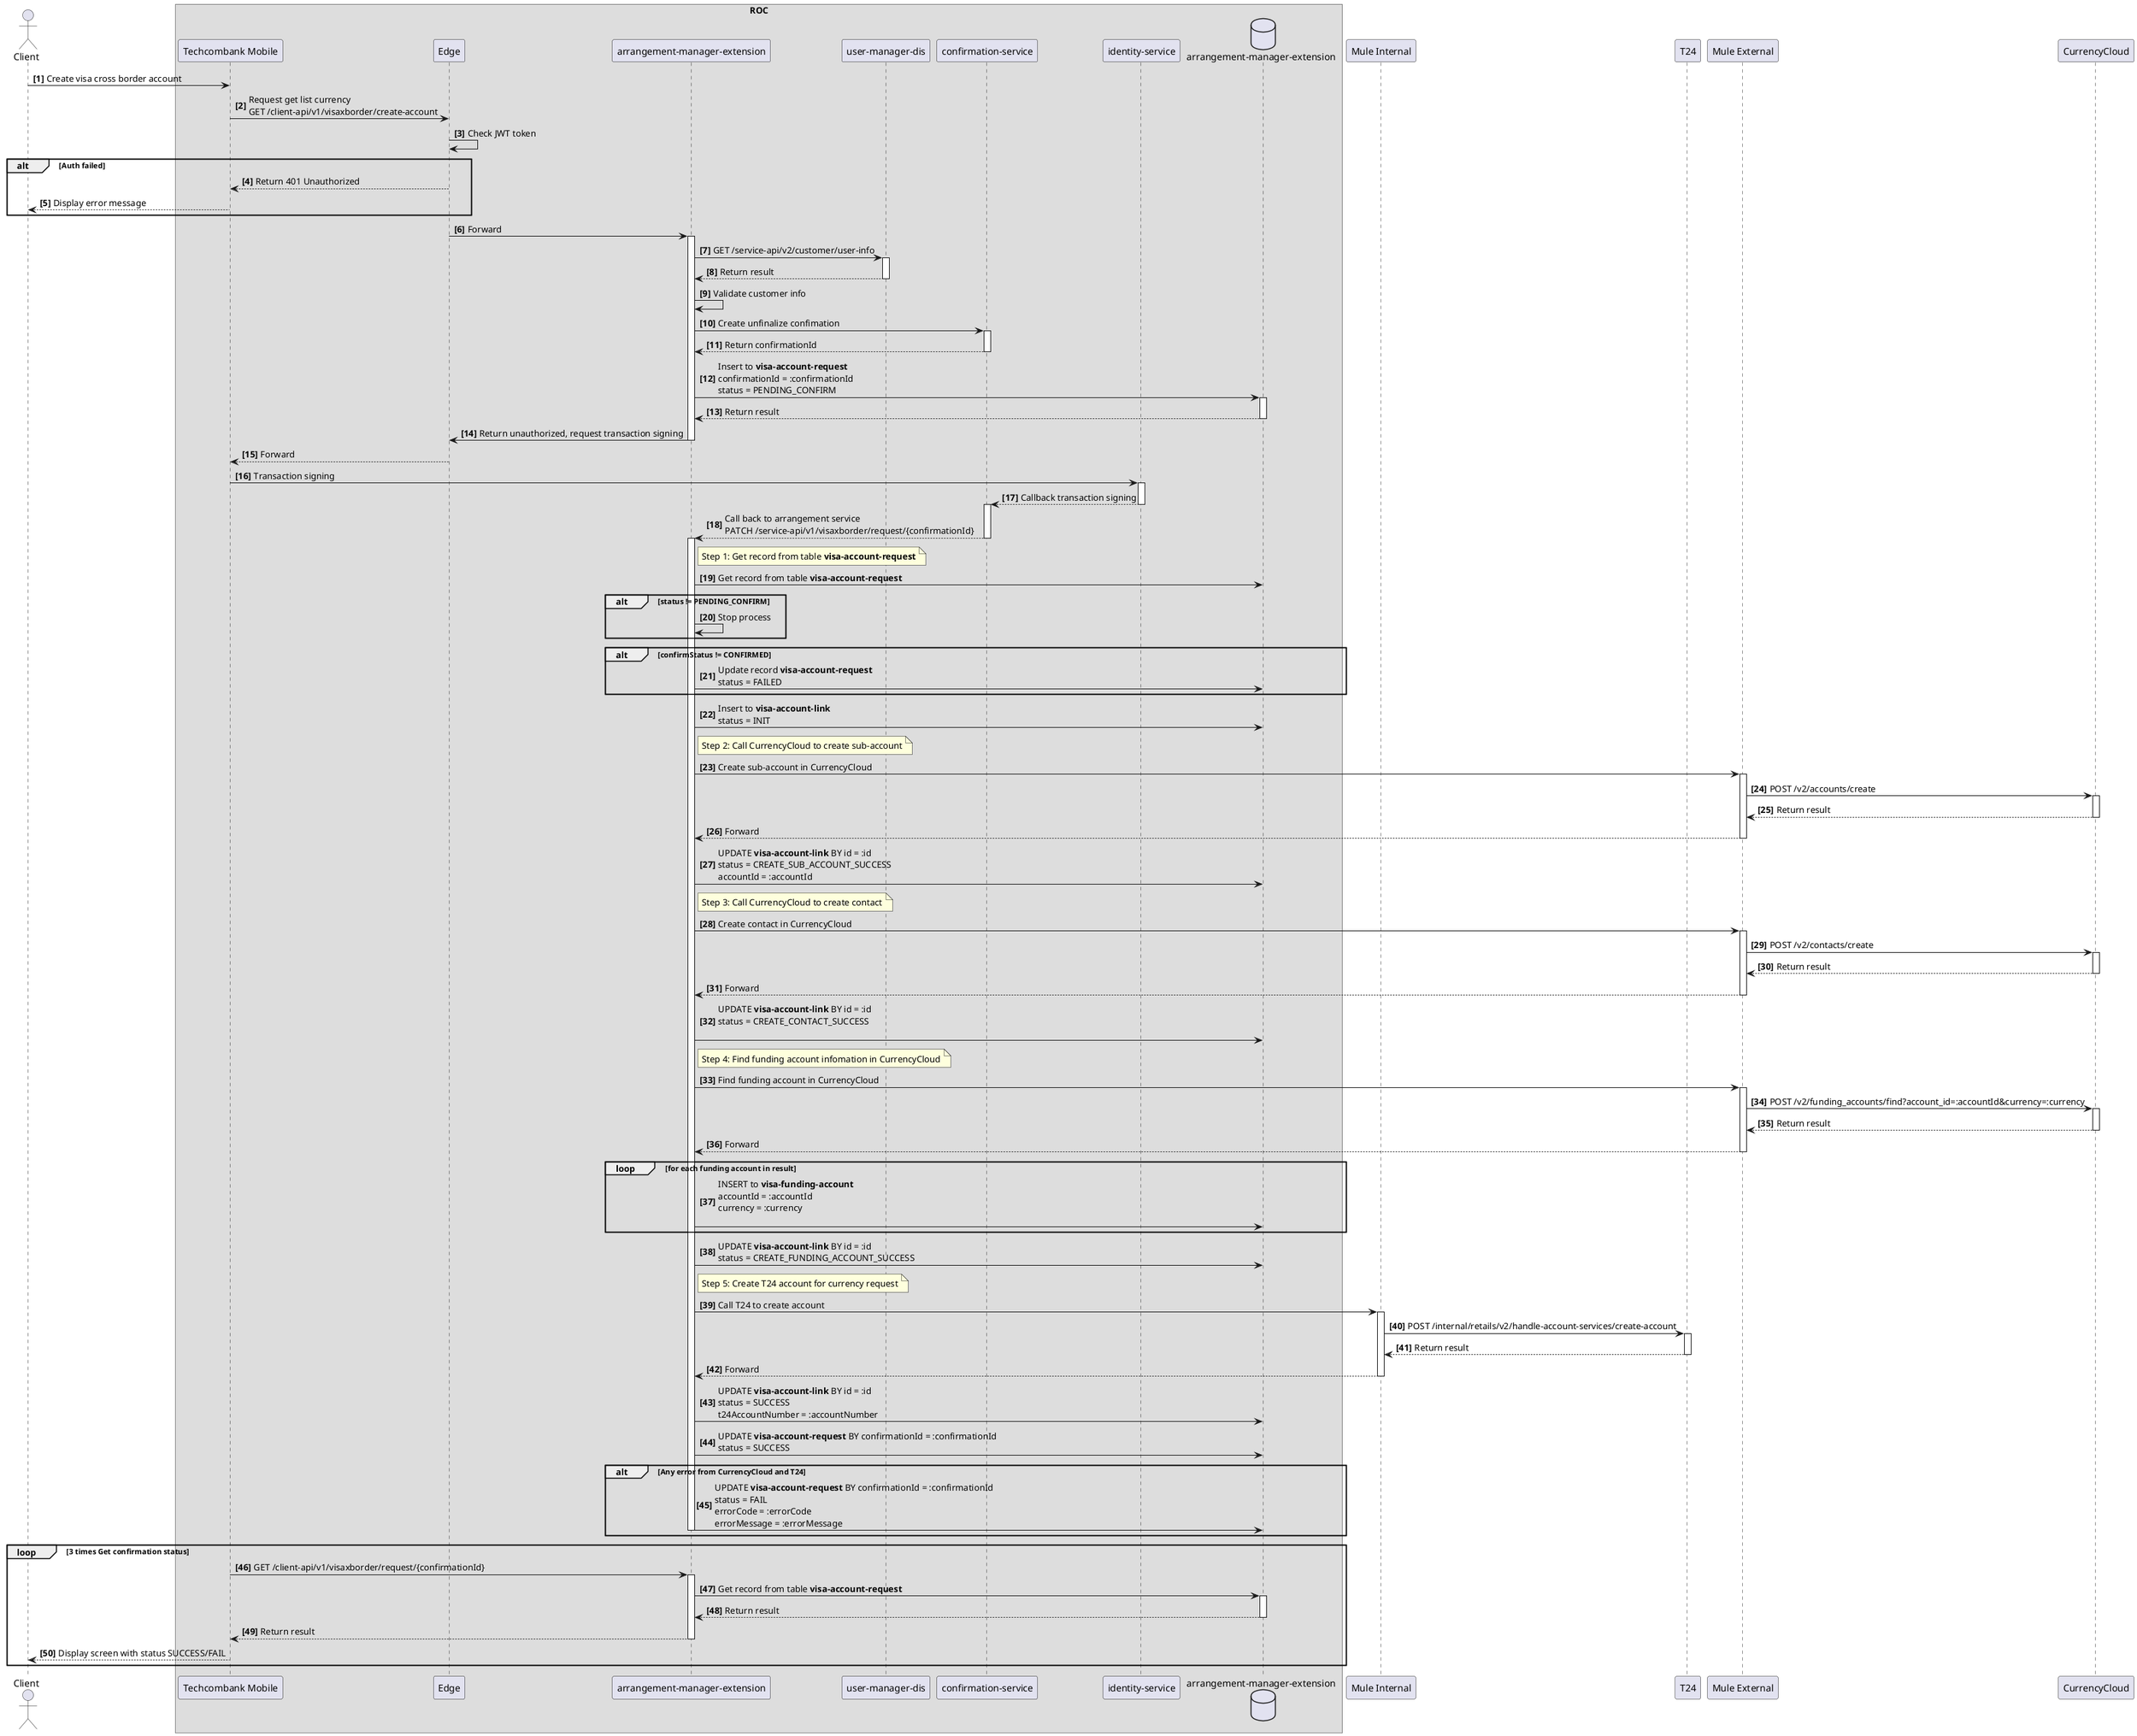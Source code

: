 @startuml Onboard Account Flow first time

autonumber "<b>[0]"
actor Client
box ROC
participant "Techcombank Mobile" as TCB
participant "Edge" as EDGE
participant "arrangement-manager-extension" as AME
participant "user-manager-dis" as UMD
participant "confirmation-service" as CMS
participant "identity-service" as IDS
database "arrangement-manager-extension" as DB
end box
participant "Mule Internal" as MI
participant "T24" as T24
participant "Mule External" as ME
participant "CurrencyCloud" as CC

Client -> TCB: Create visa cross border account
TCB -> EDGE: Request get list currency\nGET /client-api/v1/visaxborder/create-account
EDGE -> EDGE: Check JWT token
alt Auth failed
    EDGE --> TCB: Return 401 Unauthorized
    TCB --> Client: Display error message
end
EDGE -> AME: Forward
activate AME
AME -> UMD: GET /service-api/v2/customer/user-info
activate UMD
UMD --> AME: Return result
deactivate UMD
AME -> AME: Validate customer info
AME -> CMS: Create unfinalize confimation
activate CMS
CMS --> AME: Return confirmationId
deactivate CMS
AME -> DB: Insert to <b>visa-account-request</b>\nconfirmationId = :confirmationId \nstatus = PENDING_CONFIRM
activate DB
DB --> AME: Return result
deactivate DB
AME -> EDGE: Return unauthorized, request transaction signing
deactivate AME
EDGE --> TCB: Forward
TCB -> IDS: Transaction signing
activate IDS
IDS --> CMS: Callback transaction signing
deactivate IDS
activate CMS
CMS --> AME: Call back to arrangement service\nPATCH /service-api/v1/visaxborder/request/{confirmationId}
deactivate CMS

activate AME
note right of AME
Step 1: Get record from table <b>visa-account-request</b>
end note
AME -> DB: Get record from table <b>visa-account-request</b>

alt status != PENDING_CONFIRM
    AME -> AME: Stop process
end

alt confirmStatus != CONFIRMED
    AME -> DB: Update record <b>visa-account-request</b>\nstatus = FAILED
end

AME -> DB: Insert to <b>visa-account-link</b>\nstatus = INIT

note right of AME
Step 2: Call CurrencyCloud to create sub-account
end note
AME -> ME: Create sub-account in CurrencyCloud
activate ME
ME -> CC: POST /v2/accounts/create
activate CC
CC --> ME: Return result
deactivate CC
ME --> AME: Forward
deactivate ME
AME -> DB: UPDATE <b>visa-account-link</b> BY id = :id\nstatus = CREATE_SUB_ACCOUNT_SUCCESS\naccountId = :accountId

note right of AME
Step 3: Call CurrencyCloud to create contact
end note
AME -> ME: Create contact in CurrencyCloud
activate ME
ME -> CC: POST /v2/contacts/create
activate CC
CC --> ME: Return result
deactivate CC
ME --> AME: Forward
deactivate ME
AME -> DB: UPDATE <b>visa-account-link</b> BY id = :id\nstatus = CREATE_CONTACT_SUCCESS\n

note right of AME
Step 4: Find funding account infomation in CurrencyCloud
end note
AME -> ME: Find funding account in CurrencyCloud
activate ME
ME -> CC: POST /v2/funding_accounts/find?account_id=:accountId&currency=:currency
activate CC
CC --> ME: Return result
deactivate CC
ME --> AME: Forward
deactivate ME
loop for each funding account in result
    AME -> DB: INSERT to <b>visa-funding-account</b>\naccountId = :accountId\ncurrency = :currency\n
end
AME -> DB: UPDATE <b>visa-account-link</b> BY id = :id\nstatus = CREATE_FUNDING_ACCOUNT_SUCCESS

note right of AME
Step 5: Create T24 account for currency request
end note
AME -> MI: Call T24 to create account
activate MI
MI -> T24: POST /internal/retails/v2/handle-account-services/create-account
activate T24
T24 --> MI: Return result
deactivate T24
MI --> AME: Forward
deactivate MI
AME -> DB: UPDATE <b>visa-account-link</b> BY id = :id\nstatus = SUCCESS\nt24AccountNumber = :accountNumber
AME -> DB: UPDATE <b>visa-account-request</b> BY confirmationId = :confirmationId\nstatus = SUCCESS

alt Any error from CurrencyCloud and T24
    AME -> DB: UPDATE <b>visa-account-request</b> BY confirmationId = :confirmationId\nstatus = FAIL\nerrorCode = :errorCode\nerrorMessage = :errorMessage
    deactivate AME
end

loop 3 times Get confirmation status
TCB -> AME: GET /client-api/v1/visaxborder/request/{confirmationId}
activate AME
AME -> DB: Get record from table <b>visa-account-request</b>
activate DB
DB --> AME: Return result
deactivate DB
AME --> TCB: Return result
deactivate AME
TCB --> Client: Display screen with status SUCCESS/FAIL
end

@enduml
